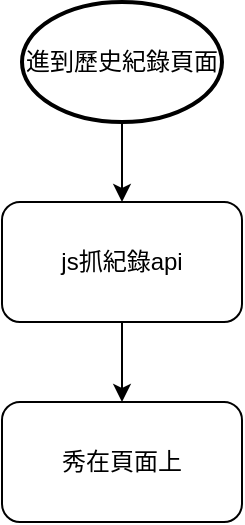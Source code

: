 <mxfile version="14.9.7" type="github">
  <diagram id="C5RBs43oDa-KdzZeNtuy" name="Page-1">
    <mxGraphModel dx="1422" dy="762" grid="1" gridSize="10" guides="1" tooltips="1" connect="1" arrows="1" fold="1" page="1" pageScale="1" pageWidth="827" pageHeight="1169" math="0" shadow="0">
      <root>
        <mxCell id="WIyWlLk6GJQsqaUBKTNV-0" />
        <mxCell id="WIyWlLk6GJQsqaUBKTNV-1" parent="WIyWlLk6GJQsqaUBKTNV-0" />
        <mxCell id="jBozh8yH0yx9Ta_WJsZM-2" value="" style="edgeStyle=orthogonalEdgeStyle;rounded=0;orthogonalLoop=1;jettySize=auto;html=1;" edge="1" parent="WIyWlLk6GJQsqaUBKTNV-1" source="jBozh8yH0yx9Ta_WJsZM-0" target="jBozh8yH0yx9Ta_WJsZM-1">
          <mxGeometry relative="1" as="geometry" />
        </mxCell>
        <mxCell id="jBozh8yH0yx9Ta_WJsZM-0" value="進到歷史紀錄頁面" style="strokeWidth=2;html=1;shape=mxgraph.flowchart.start_1;whiteSpace=wrap;" vertex="1" parent="WIyWlLk6GJQsqaUBKTNV-1">
          <mxGeometry x="360" y="50" width="100" height="60" as="geometry" />
        </mxCell>
        <mxCell id="jBozh8yH0yx9Ta_WJsZM-4" value="" style="edgeStyle=orthogonalEdgeStyle;rounded=0;orthogonalLoop=1;jettySize=auto;html=1;" edge="1" parent="WIyWlLk6GJQsqaUBKTNV-1" source="jBozh8yH0yx9Ta_WJsZM-1" target="jBozh8yH0yx9Ta_WJsZM-3">
          <mxGeometry relative="1" as="geometry" />
        </mxCell>
        <mxCell id="jBozh8yH0yx9Ta_WJsZM-1" value="js抓紀錄api" style="rounded=1;whiteSpace=wrap;html=1;" vertex="1" parent="WIyWlLk6GJQsqaUBKTNV-1">
          <mxGeometry x="350" y="150" width="120" height="60" as="geometry" />
        </mxCell>
        <mxCell id="jBozh8yH0yx9Ta_WJsZM-3" value="秀在頁面上" style="rounded=1;whiteSpace=wrap;html=1;" vertex="1" parent="WIyWlLk6GJQsqaUBKTNV-1">
          <mxGeometry x="350" y="250" width="120" height="60" as="geometry" />
        </mxCell>
      </root>
    </mxGraphModel>
  </diagram>
</mxfile>
